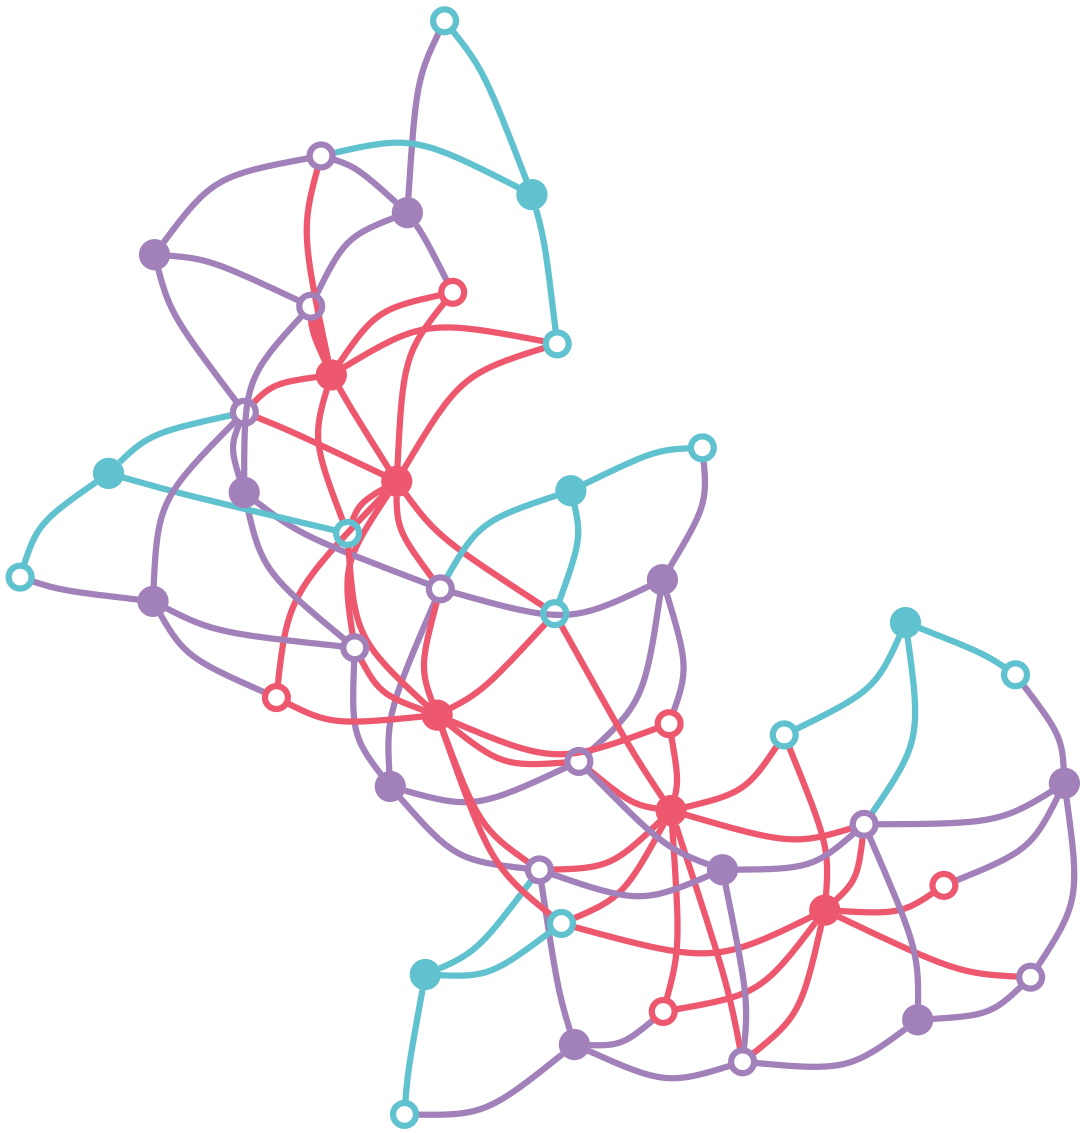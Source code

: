 digraph G {
	graph [Damping=0.2,
		K=0.2,
		bb="0,0,514,536",
		bgcolor=transparent,
		color=none,
		dir=none,
		dpi=300,
		layout=fdp,
		maxiter=10000,
		nodesep=0.02,
		outputorder=edgesfirst,
		overlap=compress,
		penwidth=0,
		rankdir=LR,
		ranksep=0.02,
		sep=1,
		splines=curved
	];
	node [label="\N"];
	edge [dir=none,
		headlabel="",
		label="",
		taillabel=""
	];
	"D1.stages[3].energy_balance_node"	[color="#ed586f",
		fillcolor="#ed586f",
		gradientangle=0,
		height=0.19444,
		label="",
		margin=0,
		orientation=0.0,
		peripheries=1,
		pin=true,
		pos="186.43,308.97",
		shape=circle,
		style=filled,
		width=0.19444];
	"D1.stages[3].Phi"	[color="#ed586f",
		fillcolor=none,
		gradientangle=0,
		height=0.15278,
		label="",
		margin=0,
		orientation=0.0,
		penwidth=3,
		peripheries=1,
		pin=true,
		pos="128.68,205.16",
		shape=circle,
		style=filled,
		width=0.15278];
	"D1.stages[3].energy_balance_node":c -> "D1.stages[3].Phi":c	[arrowhead=none,
		arrowtail=none,
		color="#ed586f",
		len=0.5,
		name="D1.stages[3].energy_balance_node_D1.stages[3].Phi",
		penwidth=3,
		pos="181.37,303.72 135.88,256.44 133.86,253.04 129.28,210.8",
		style=solid];
	"D1.stages[2].T"	[color="#60c1cf",
		fillcolor=none,
		gradientangle=0,
		height=0.15278,
		label="",
		margin=0,
		orientation=0.0,
		penwidth=3,
		peripheries=1,
		pin=true,
		pos="262.28,245.44",
		shape=circle,
		style=filled,
		width=0.15278];
	"D1.stages[3].energy_balance_node":c -> "D1.stages[2].T":c	[arrowhead=none,
		arrowtail=none,
		color="#ed586f",
		len=0.5,
		name="D1.stages[3].energy_balance_node_D1.stages[2].T",
		penwidth=3,
		pos="190.55,303.24 205.18,283 209.49,279.86 257.5,248.56",
		style=solid];
	"D1.stages[2].outs[1].F"	[color="#a280b9",
		fillcolor=none,
		gradientangle=0,
		height=0.15278,
		label="",
		margin=0,
		orientation=0.0,
		penwidth=3,
		peripheries=1,
		pin=true,
		pos="207.35,257.35",
		shape=circle,
		style=filled,
		width=0.15278];
	"D1.stages[3].energy_balance_node":c -> "D1.stages[2].outs[1].F":c	[arrowhead=none,
		arrowtail=none,
		color="#ed586f",
		len=0.5,
		name="D1.stages[3].energy_balance_node_D1.stages[2].outs[1].F",
		penwidth=3,
		pos="186.36,301.72 186.38,286.51 188.31,282.96 204.02,261.82",
		style=solid];
	"D1.stages[3].T"	[color="#60c1cf",
		fillcolor=none,
		gradientangle=0,
		height=0.15278,
		label="",
		margin=0,
		orientation=0.0,
		penwidth=3,
		peripheries=1,
		pin=true,
		pos="162.84,283.97",
		shape=circle,
		style=filled,
		width=0.15278];
	"D1.stages[3].energy_balance_node":c -> "D1.stages[3].T":c	[arrowhead=none,
		arrowtail=none,
		color="#ed586f",
		len=0.5,
		name="D1.stages[3].energy_balance_node_D1.stages[3].T",
		penwidth=3,
		pos="180.05,305.37 169.92,299.54 167.9,297.42 164.76,289.21",
		style=solid];
	"D1.stages[3].outs[1].F"	[color="#a280b9",
		fillcolor=none,
		gradientangle=0,
		height=0.15278,
		label="",
		margin=0,
		orientation=0.0,
		penwidth=3,
		peripheries=1,
		pin=true,
		pos="113.29,342.11",
		shape=circle,
		style=filled,
		width=0.15278];
	"D1.stages[3].energy_balance_node":c -> "D1.stages[3].outs[1].F":c	[arrowhead=none,
		arrowtail=none,
		color="#ed586f",
		len=0.5,
		name="D1.stages[3].energy_balance_node_D1.stages[3].outs[1].F",
		penwidth=3,
		pos="179.9,312.08 139.47,331.35 135.19,333.32 118.4,340.06",
		style=solid];
	"D1.stages[4].T"	[color="#60c1cf",
		fillcolor=none,
		gradientangle=0,
		height=0.15278,
		label="",
		margin=0,
		orientation=0.0,
		penwidth=3,
		peripheries=1,
		pin=true,
		pos="263.47,374.94",
		shape=circle,
		style=filled,
		width=0.15278];
	"D1.stages[3].energy_balance_node":c -> "D1.stages[4].T":c	[arrowhead=none,
		arrowtail=none,
		color="#ed586f",
		len=0.5,
		name="D1.stages[3].energy_balance_node_D1.stages[4].T",
		penwidth=3,
		pos="190.03,315.06 215.8,358.64 218.59,361.03 257.94,373.23",
		style=solid];
	"D1.stages[4].Phi"	[color="#ed586f",
		fillcolor=none,
		gradientangle=0,
		height=0.15278,
		label="",
		margin=0,
		orientation=0.0,
		penwidth=3,
		peripheries=1,
		pin=true,
		pos="213.29,399.68",
		shape=circle,
		style=filled,
		width=0.15278];
	"D1.stages[3].energy_balance_node":c -> "D1.stages[4].Phi":c	[arrowhead=none,
		arrowtail=none,
		color="#ed586f",
		len=0.5,
		name="D1.stages[3].energy_balance_node_D1.stages[4].Phi",
		penwidth=3,
		pos="186.78,316.19 189.31,367.2 190.29,371.03 209.73,395.26",
		style=solid];
	"D1.stages[3].outs[0].F"	[color="#a280b9",
		fillcolor=none,
		gradientangle=0,
		height=0.15278,
		label="",
		margin=0,
		orientation=0.0,
		penwidth=3,
		peripheries=1,
		pin=true,
		pos="166.28,229.07",
		shape=circle,
		style=filled,
		width=0.15278];
	"D1.stages[3].energy_balance_node":c -> "D1.stages[3].outs[0].F":c	[arrowhead=none,
		arrowtail=none,
		color="#ed586f",
		len=0.5,
		name="D1.stages[3].energy_balance_node_D1.stages[3].outs[0].F",
		penwidth=3,
		pos="182.31,302.79 161.03,270.82 160.25,267.32 165.4,234.58",
		style=solid];
	"D1.stages[4].outs[0].F"	[color="#a280b9",
		fillcolor=none,
		gradientangle=0,
		height=0.15278,
		label="",
		margin=0,
		orientation=0.0,
		penwidth=3,
		peripheries=1,
		pin=true,
		pos="145.14,392.97",
		shape=circle,
		style=filled,
		width=0.15278];
	"D1.stages[3].energy_balance_node":c -> "D1.stages[4].outs[0].F":c	[arrowhead=none,
		arrowtail=none,
		color="#ed586f",
		len=0.5,
		name="D1.stages[3].energy_balance_node_D1.stages[4].outs[0].F",
		penwidth=3,
		pos="182.54,315.12 154.08,360.2 151.86,364.33 146.44,387.39",
		style=solid];
	"D1.stages[0].separation_material_balance_node"	[color="#a280b9",
		fillcolor="#a280b9",
		gradientangle=0,
		height=0.19444,
		label="",
		margin=0,
		orientation=0.0,
		peripheries=1,
		pin=true,
		pos="506.91,164.03",
		shape=circle,
		style=filled,
		width=0.19444];
	"D1.stages[0].K"	[color="#60c1cf",
		fillcolor=none,
		gradientangle=0,
		height=0.15278,
		label="",
		margin=0,
		orientation=0.0,
		penwidth=3,
		peripheries=1,
		pin=true,
		pos="483.45,216.11",
		shape=circle,
		style=filled,
		width=0.15278];
	"D1.stages[0].separation_material_balance_node":c -> "D1.stages[0].K":c	[arrowhead=none,
		arrowtail=none,
		color="#a280b9",
		len=0.5,
		name="D1.stages[0].separation_material_balance_node_D1.stages[0].K",
		penwidth=3,
		pos="506.6,171.09 505.78,185.93 503.68,189.55 486.99,211.47",
		style=solid];
	"D1.stages[0].outs[1].F"	[color="#a280b9",
		fillcolor=none,
		gradientangle=0,
		height=0.15278,
		label="",
		margin=0,
		orientation=0.0,
		penwidth=3,
		peripheries=1,
		pin=true,
		pos="410.8,144.32",
		shape=circle,
		style=filled,
		width=0.15278];
	"D1.stages[0].separation_material_balance_node":c -> "D1.stages[0].outs[1].F":c	[arrowhead=none,
		arrowtail=none,
		color="#a280b9",
		len=0.5,
		name="D1.stages[0].separation_material_balance_node_D1.stages[0].outs[1].F",
		penwidth=3,
		pos="500.8,160.2 476.41,145.03 471.65,144.54 416.32,144.34",
		style=solid];
	"D1.stages[0].Phi"	[color="#ed586f",
		fillcolor=none,
		gradientangle=0,
		height=0.15278,
		label="",
		margin=0,
		orientation=0.0,
		penwidth=3,
		peripheries=1,
		pin=true,
		pos="449.07,115.01",
		shape=circle,
		style=filled,
		width=0.15278];
	"D1.stages[0].separation_material_balance_node":c -> "D1.stages[0].Phi":c	[arrowhead=none,
		arrowtail=none,
		color="#a280b9",
		len=0.5,
		name="D1.stages[0].separation_material_balance_node_D1.stages[0].Phi",
		penwidth=3,
		pos="503.79,157.71 491.5,133.03 488.42,130.87 454.33,117.13",
		style=solid];
	"D1.stages[0].outs[0].F"	[color="#a280b9",
		fillcolor=none,
		gradientangle=0,
		height=0.15278,
		label="",
		margin=0,
		orientation=0.0,
		penwidth=3,
		peripheries=1,
		pin=true,
		pos="490.69,70.95",
		shape=circle,
		style=filled,
		width=0.15278];
	"D1.stages[0].separation_material_balance_node":c -> "D1.stages[0].outs[0].F":c	[arrowhead=none,
		arrowtail=none,
		color="#a280b9",
		len=0.5,
		name="D1.stages[0].separation_material_balance_node_D1.stages[0].outs[0].F",
		penwidth=3,
		pos="507.89,157.05 514.47,109.76 513.88,106.18 493.8,75.657",
		style=solid];
	"D1.stages[3].overall_material_balance_node"	[color="#a280b9",
		fillcolor="#a280b9",
		gradientangle=0,
		height=0.19444,
		label="",
		margin=0,
		orientation=0.0,
		peripheries=1,
		pin=true,
		pos="113.21,303.65",
		shape=circle,
		style=filled,
		width=0.19444];
	"D1.stages[3].overall_material_balance_node":c -> "D1.stages[2].outs[1].F":c	[arrowhead=none,
		arrowtail=none,
		color="#a280b9",
		len=0.5,
		name="D1.stages[3].overall_material_balance_node_D1.stages[2].outs[1].F",
		penwidth=3,
		pos="118.93,299.21 139.27,283.51 144.47,281.29 202,259.39",
		style=solid];
	"D1.stages[3].overall_material_balance_node":c -> "D1.stages[3].outs[1].F":c	[arrowhead=none,
		arrowtail=none,
		color="#a280b9",
		len=0.5,
		name="D1.stages[3].overall_material_balance_node_D1.stages[3].outs[1].F",
		penwidth=3,
		pos="110.99,310.53 106.8,323.82 106.81,326.86 111.05,336.93",
		style=solid];
	"D1.stages[3].overall_material_balance_node":c -> "D1.stages[3].outs[0].F":c	[arrowhead=none,
		arrowtail=none,
		color="#a280b9",
		len=0.5,
		name="D1.stages[3].overall_material_balance_node_D1.stages[3].outs[0].F",
		penwidth=3,
		pos="114.76,296.64 121.4,267.02 124.22,263.84 162.01,232.6",
		style=solid];
	"D1.stages[3].overall_material_balance_node":c -> "D1.stages[4].outs[0].F":c	[arrowhead=none,
		arrowtail=none,
		color="#a280b9",
		len=0.5,
		name="D1.stages[3].overall_material_balance_node_D1.stages[4].outs[0].F",
		penwidth=3,
		pos="113.2,310.71 113.18,356.42 114.43,359.74 141.36,388.88",
		style=solid];
	"D1.stages[4].overall_material_balance_node"	[color="#a280b9",
		fillcolor="#a280b9",
		gradientangle=0,
		height=0.19444,
		label="",
		margin=0,
		orientation=0.0,
		peripheries=1,
		pin=true,
		pos="70.174,417.75",
		shape=circle,
		style=filled,
		width=0.19444];
	"D1.stages[4].overall_material_balance_node":c -> "D1.stages[3].outs[1].F":c	[arrowhead=none,
		arrowtail=none,
		color="#a280b9",
		len=0.5,
		name="D1.stages[4].overall_material_balance_node_D1.stages[3].outs[1].F",
		penwidth=3,
		pos="71.957,410.81 77.406,390.07 80.336,385.71 109.95,346.53",
		style=solid];
	"D1.stages[4].overall_material_balance_node":c -> "D1.stages[4].outs[0].F":c	[arrowhead=none,
		arrowtail=none,
		color="#a280b9",
		len=0.5,
		name="D1.stages[4].overall_material_balance_node_D1.stages[4].outs[0].F",
		penwidth=3,
		pos="77.332,417.26 95.791,415.87 100.65,413.87 140.15,395.32",
		style=solid];
	"D1.stages[4].outs[1].F"	[color="#a280b9",
		fillcolor=none,
		gradientangle=0,
		height=0.15278,
		label="",
		margin=0,
		orientation=0.0,
		penwidth=3,
		peripheries=1,
		pin=true,
		pos="150.11,465.15",
		shape=circle,
		style=filled,
		width=0.15278];
	"D1.stages[4].overall_material_balance_node":c -> "D1.stages[4].outs[1].F":c	[arrowhead=none,
		arrowtail=none,
		color="#a280b9",
		len=0.5,
		name="D1.stages[4].overall_material_balance_node_D1.stages[4].outs[1].F",
		penwidth=3,
		pos="74.523,423.63 97.359,454.41 100.73,456.07 144.56,464.13",
		style=solid];
	"D1.stages[4].separation_material_balance_node"	[color="#a280b9",
		fillcolor="#a280b9",
		gradientangle=0,
		height=0.19444,
		label="",
		margin=0,
		orientation=0.0,
		peripheries=1,
		pin=true,
		pos="191.53,437.92",
		shape=circle,
		style=filled,
		width=0.19444];
	"D1.stages[4].separation_material_balance_node":c -> "D1.stages[4].Phi":c	[arrowhead=none,
		arrowtail=none,
		color="#a280b9",
		len=0.5,
		name="D1.stages[4].separation_material_balance_node_D1.stages[4].Phi",
		penwidth=3,
		pos="195.8,431.96 199.71,426.3 202.03,421.9 210.68,404.84",
		style=solid];
	"D1.stages[4].separation_material_balance_node":c -> "D1.stages[4].outs[0].F":c	[arrowhead=none,
		arrowtail=none,
		color="#a280b9",
		len=0.5,
		name="D1.stages[4].separation_material_balance_node_D1.stages[4].outs[0].F",
		penwidth=3,
		pos="184.76,435.32 162.93,426.82 160.54,424.08 147.67,398.1",
		style=solid];
	"D1.stages[4].separation_material_balance_node":c -> "D1.stages[4].outs[1].F":c	[arrowhead=none,
		arrowtail=none,
		color="#a280b9",
		len=0.5,
		name="D1.stages[4].separation_material_balance_node_D1.stages[4].outs[1].F",
		penwidth=3,
		pos="186.13,442.81 169.11,458.18 165.96,460.48 155.5,463.6",
		style=solid];
	"D1.stages[4].K"	[color="#60c1cf",
		fillcolor=none,
		gradientangle=0,
		height=0.15278,
		label="",
		margin=0,
		orientation=0.0,
		penwidth=3,
		peripheries=1,
		pin=true,
		pos="209.38,530.01",
		shape=circle,
		style=filled,
		width=0.15278];
	"D1.stages[4].separation_material_balance_node":c -> "D1.stages[4].K":c	[arrowhead=none,
		arrowtail=none,
		color="#a280b9",
		len=0.5,
		name="D1.stages[4].separation_material_balance_node_D1.stages[4].K",
		penwidth=3,
		pos="192,445.15 195.48,498.37 196.16,502.82 206.92,524.99",
		style=solid];
	"D1.stages[1].separation_material_balance_node"	[color="#a280b9",
		fillcolor="#a280b9",
		gradientangle=0,
		height=0.19444,
		label="",
		margin=0,
		orientation=0.0,
		peripheries=1,
		pin=true,
		pos="271.72,38.639",
		shape=circle,
		style=filled,
		width=0.19444];
	"D1.stages[1].outs[1].F"	[color="#a280b9",
		fillcolor=none,
		gradientangle=0,
		height=0.15278,
		label="",
		margin=0,
		orientation=0.0,
		penwidth=3,
		peripheries=1,
		pin=true,
		pos="254.89,122.45",
		shape=circle,
		style=filled,
		width=0.15278];
	"D1.stages[1].separation_material_balance_node":c -> "D1.stages[1].outs[1].F":c	[arrowhead=none,
		arrowtail=none,
		color="#a280b9",
		len=0.5,
		name="D1.stages[1].separation_material_balance_node_D1.stages[1].outs[1].F",
		penwidth=3,
		pos="269.56,45.521 264,63.378 263.03,69.031 255.76,116.74",
		style=solid];
	"D1.stages[1].Phi"	[color="#ed586f",
		fillcolor=none,
		gradientangle=0,
		height=0.15278,
		label="",
		margin=0,
		orientation=0.0,
		penwidth=3,
		peripheries=1,
		pin=true,
		pos="314.35,54.492",
		shape=circle,
		style=filled,
		width=0.15278];
	"D1.stages[1].separation_material_balance_node":c -> "D1.stages[1].Phi":c	[arrowhead=none,
		arrowtail=none,
		color="#a280b9",
		len=0.5,
		name="D1.stages[1].separation_material_balance_node_D1.stages[1].Phi",
		penwidth=3,
		pos="278.86,38.338 293.4,37.864 296.37,39.284 310.16,50.929",
		style=solid];
	"D1.stages[1].outs[0].F"	[color="#a280b9",
		fillcolor=none,
		gradientangle=0,
		height=0.15278,
		label="",
		margin=0,
		orientation=0.0,
		penwidth=3,
		peripheries=1,
		pin=true,
		pos="352.45,30.342",
		shape=circle,
		style=filled,
		width=0.15278];
	"D1.stages[1].separation_material_balance_node":c -> "D1.stages[1].outs[0].F":c	[arrowhead=none,
		arrowtail=none,
		color="#a280b9",
		len=0.5,
		name="D1.stages[1].separation_material_balance_node_D1.stages[1].outs[0].F",
		penwidth=3,
		pos="278.11,35.754 313.84,19.654 317.37,19.276 347.03,28.623",
		style=solid];
	"D1.stages[1].K"	[color="#60c1cf",
		fillcolor=none,
		gradientangle=0,
		height=0.15278,
		label="",
		margin=0,
		orientation=0.0,
		penwidth=3,
		peripheries=1,
		pin=true,
		pos="190.16,5.0921",
		shape=circle,
		style=filled,
		width=0.15278];
	"D1.stages[1].separation_material_balance_node":c -> "D1.stages[1].K":c	[arrowhead=none,
		arrowtail=none,
		color="#a280b9",
		len=0.5,
		name="D1.stages[1].separation_material_balance_node_D1.stages[1].K",
		penwidth=3,
		pos="266,34.036 231.02,5.952 227.55,4.4468 195.94,4.9832",
		style=solid];
	"D1.stages[2].separation_material_balance_node"	[color="#a280b9",
		fillcolor="#a280b9",
		gradientangle=0,
		height=0.19444,
		label="",
		margin=0,
		orientation=0.0,
		peripheries=1,
		pin=true,
		pos="313.96,261.76",
		shape=circle,
		style=filled,
		width=0.19444];
	"D1.stages[2].separation_material_balance_node":c -> "D1.stages[2].outs[1].F":c	[arrowhead=none,
		arrowtail=none,
		color="#a280b9",
		len=0.5,
		name="D1.stages[2].separation_material_balance_node_D1.stages[2].outs[1].F",
		penwidth=3,
		pos="307.46,258.61 270.17,240.6 266.21,240.82 212.69,255.85",
		style=solid];
	"D1.stages[2].outs[0].F"	[color="#a280b9",
		fillcolor=none,
		gradientangle=0,
		height=0.15278,
		label="",
		margin=0,
		orientation=0.0,
		penwidth=3,
		peripheries=1,
		pin=true,
		pos="273.86,174.51",
		shape=circle,
		style=filled,
		width=0.15278];
	"D1.stages[2].separation_material_balance_node":c -> "D1.stages[2].outs[0].F":c	[arrowhead=none,
		arrowtail=none,
		color="#a280b9",
		len=0.5,
		name="D1.stages[2].separation_material_balance_node_D1.stages[2].outs[0].F",
		penwidth=3,
		pos="312.94,254.78 305.67,205.3 304.19,201.79 278.24,178.44",
		style=solid];
	"D1.stages[2].Phi"	[color="#ed586f",
		fillcolor=none,
		gradientangle=0,
		height=0.15278,
		label="",
		margin=0,
		orientation=0.0,
		penwidth=3,
		peripheries=1,
		pin=true,
		pos="317.18,192.62",
		shape=circle,
		style=filled,
		width=0.15278];
	"D1.stages[2].separation_material_balance_node":c -> "D1.stages[2].Phi":c	[arrowhead=none,
		arrowtail=none,
		color="#a280b9",
		len=0.5,
		name="D1.stages[2].separation_material_balance_node_D1.stages[2].Phi",
		penwidth=3,
		pos="316.11,254.72 326.09,221.82 326.37,218.12 319.08,197.84",
		style=solid];
	"D1.stages[2].K"	[color="#60c1cf",
		fillcolor=none,
		gradientangle=0,
		height=0.15278,
		label="",
		margin=0,
		orientation=0.0,
		penwidth=3,
		peripheries=1,
		pin=true,
		pos="333.12,325.04",
		shape=circle,
		style=filled,
		width=0.15278];
	"D1.stages[2].separation_material_balance_node":c -> "D1.stages[2].K":c	[arrowhead=none,
		arrowtail=none,
		color="#a280b9",
		len=0.5,
		name="D1.stages[2].separation_material_balance_node_D1.stages[2].K",
		penwidth=3,
		pos="317.59,267.79 334.46,295.83 335.64,299.28 333.68,319.51",
		style=solid];
	"D1.stages[1].vle_phenomena_node"	[color="#60c1cf",
		fillcolor="#60c1cf",
		gradientangle=0,
		height=0.19444,
		label="",
		margin=0,
		orientation=0.0,
		peripheries=1,
		pin=true,
		pos="200.13,72.234",
		shape=circle,
		style=filled,
		width=0.19444];
	"D1.stages[1].vle_phenomena_node":c -> "D1.stages[1].outs[1].F":c	[arrowhead=none,
		arrowtail=none,
		color="#60c1cf",
		len=0.5,
		name="D1.stages[1].vle_phenomena_node_D1.stages[1].outs[1].F",
		penwidth=3,
		pos="206.99,75.151 224.5,82.767 227.75,86.417 251.56,118.02",
		style=solid];
	"D1.stages[1].vle_phenomena_node":c -> "D1.stages[1].K":c	[arrowhead=none,
		arrowtail=none,
		color="#60c1cf",
		len=0.5,
		name="D1.stages[1].vle_phenomena_node_D1.stages[1].K",
		penwidth=3,
		pos="198.81,64.984 192.39,29.814 191.63,25.128 190.57,10.857",
		style=solid];
	"D1.stages[1].T"	[color="#60c1cf",
		fillcolor=none,
		gradientangle=0,
		height=0.15278,
		label="",
		margin=0,
		orientation=0.0,
		penwidth=3,
		peripheries=1,
		pin=true,
		pos="265.49,96.739",
		shape=circle,
		style=filled,
		width=0.15278];
	"D1.stages[1].vle_phenomena_node":c -> "D1.stages[1].T":c	[arrowhead=none,
		arrowtail=none,
		color="#60c1cf",
		len=0.5,
		name="D1.stages[1].vle_phenomena_node_D1.stages[1].T",
		penwidth=3,
		pos="207.14,71.889 229.99,70.875 233.5,72.594 260.88,93.258",
		style=solid];
	"D1.stages[1].energy_balance_node"	[color="#ed586f",
		fillcolor="#ed586f",
		gradientangle=0,
		height=0.19444,
		label="",
		margin=0,
		orientation=0.0,
		peripheries=1,
		pin=true,
		pos="318.11,150.94",
		shape=circle,
		style=filled,
		width=0.19444];
	"D1.stages[1].energy_balance_node":c -> "D1.stages[2].T":c	[arrowhead=none,
		arrowtail=none,
		color="#ed586f",
		len=0.5,
		name="D1.stages[1].energy_balance_node_D1.stages[2].T",
		penwidth=3,
		pos="314.09,156.91 299.8,178.18 296.86,183.33 265.03,240.49",
		style=solid];
	"D1.stages[1].energy_balance_node":c -> "D1.stages[0].outs[1].F":c	[arrowhead=none,
		arrowtail=none,
		color="#ed586f",
		len=0.5,
		name="D1.stages[1].energy_balance_node_D1.stages[0].outs[1].F",
		penwidth=3,
		pos="325.05,148.91 373.85,134.67 377.9,134.2 405.38,142.64",
		style=solid];
	"D1.stages[1].energy_balance_node":c -> "D1.stages[1].outs[1].F":c	[arrowhead=none,
		arrowtail=none,
		color="#ed586f",
		len=0.5,
		name="D1.stages[1].energy_balance_node_D1.stages[1].outs[1].F",
		penwidth=3,
		pos="313.07,146.05 290.88,124.59 287.71,123.21 260.64,122.57",
		style=solid];
	"D1.stages[1].energy_balance_node":c -> "D1.stages[1].Phi":c	[arrowhead=none,
		arrowtail=none,
		color="#ed586f",
		len=0.5,
		name="D1.stages[1].energy_balance_node_D1.stages[1].Phi",
		penwidth=3,
		pos="318.61,143.82 322.46,88.441 322.45,83.828 315.86,59.913",
		style=solid];
	"D1.stages[1].energy_balance_node":c -> "D1.stages[1].outs[0].F":c	[arrowhead=none,
		arrowtail=none,
		color="#ed586f",
		len=0.5,
		name="D1.stages[1].energy_balance_node_D1.stages[1].outs[0].F",
		penwidth=3,
		pos="320.44,143.84 344.05,71.831 345.52,66.944 351.38,35.993",
		style=solid];
	"D1.stages[1].energy_balance_node":c -> "D1.stages[2].outs[0].F":c	[arrowhead=none,
		arrowtail=none,
		color="#ed586f",
		len=0.5,
		name="D1.stages[1].energy_balance_node_D1.stages[2].outs[0].F",
		penwidth=3,
		pos="310.9,151.92 299.75,153.66 296.16,156.09 278.19,170.93",
		style=solid];
	"D1.stages[1].energy_balance_node":c -> "D1.stages[2].Phi":c	[arrowhead=none,
		arrowtail=none,
		color="#ed586f",
		len=0.5,
		name="D1.stages[1].energy_balance_node_D1.stages[2].Phi",
		penwidth=3,
		pos="320.04,157.98 321.71,165.14 321.22,169.52 318.2,186.82",
		style=solid];
	"D1.stages[1].energy_balance_node":c -> "D1.stages[1].T":c	[arrowhead=none,
		arrowtail=none,
		color="#ed586f",
		len=0.5,
		name="D1.stages[1].energy_balance_node_D1.stages[1].T",
		penwidth=3,
		pos="314.57,144.45 296.54,111.46 294,108.71 270.77,98.943",
		style=solid];
	"D1.stages[0].T"	[color="#60c1cf",
		fillcolor=none,
		gradientangle=0,
		height=0.15278,
		label="",
		margin=0,
		orientation=0.0,
		penwidth=3,
		peripheries=1,
		pin=true,
		pos="372.43,187.24",
		shape=circle,
		style=filled,
		width=0.15278];
	"D1.stages[1].energy_balance_node":c -> "D1.stages[0].T":c	[arrowhead=none,
		arrowtail=none,
		color="#ed586f",
		len=0.5,
		name="D1.stages[1].energy_balance_node_D1.stages[0].T",
		penwidth=3,
		pos="325.16,152.6 352.26,159.05 355.01,161.06 369.39,182.65",
		style=solid];
	"D1.stages[4].energy_balance_node"	[color="#ed586f",
		fillcolor="#ed586f",
		gradientangle=0,
		height=0.19444,
		label="",
		margin=0,
		orientation=0.0,
		peripheries=1,
		pin=true,
		pos="155.02,360.03",
		shape=circle,
		style=filled,
		width=0.19444];
	"D1.stages[4].energy_balance_node":c -> "D1.stages[3].T":c	[arrowhead=none,
		arrowtail=none,
		color="#ed586f",
		len=0.5,
		name="D1.stages[4].energy_balance_node_D1.stages[3].T",
		penwidth=3,
		pos="152.88,353.06 145.96,330.1 146.86,325.98 160.87,289.14",
		style=solid];
	"D1.stages[4].energy_balance_node":c -> "D1.stages[3].outs[1].F":c	[arrowhead=none,
		arrowtail=none,
		color="#ed586f",
		len=0.5,
		name="D1.stages[4].energy_balance_node_D1.stages[3].outs[1].F",
		penwidth=3,
		pos="148.03,359.07 129.21,356.42 126.02,355.21 117.39,346.39",
		style=solid];
	"D1.stages[4].energy_balance_node":c -> "D1.stages[4].T":c	[arrowhead=none,
		arrowtail=none,
		color="#ed586f",
		len=0.5,
		name="D1.stages[4].energy_balance_node_D1.stages[4].T",
		penwidth=3,
		pos="161.03,363.68 198.7,386.46 202.54,386.66 257.94,376",
		style=solid];
	"D1.stages[4].energy_balance_node":c -> "D1.stages[4].Phi":c	[arrowhead=none,
		arrowtail=none,
		color="#ed586f",
		len=0.5,
		name="D1.stages[4].energy_balance_node_D1.stages[4].Phi",
		penwidth=3,
		pos="159.03,365.93 175.59,390.19 178.59,392.05 207.57,398.43",
		style=solid];
	"D1.stages[4].energy_balance_node":c -> "D1.stages[4].outs[0].F":c	[arrowhead=none,
		arrowtail=none,
		color="#ed586f",
		len=0.5,
		name="D1.stages[4].energy_balance_node_D1.stages[4].outs[0].F",
		penwidth=3,
		pos="151.97,366.72 146.72,378.31 145.57,381.58 145.26,387.32",
		style=solid];
	"D1.stages[4].energy_balance_node":c -> "D1.stages[4].outs[1].F":c	[arrowhead=none,
		arrowtail=none,
		color="#ed586f",
		len=0.5,
		name="D1.stages[4].energy_balance_node_D1.stages[4].outs[1].F",
		penwidth=3,
		pos="153.52,367.12 140.98,426.27 140.59,430.58 148.63,459.81",
		style=solid];
	"D1.stages[2].overall_material_balance_node"	[color="#a280b9",
		fillcolor="#a280b9",
		gradientangle=0,
		height=0.19444,
		label="",
		margin=0,
		orientation=0.0,
		peripheries=1,
		pin=true,
		pos="183.33,162.5",
		shape=circle,
		style=filled,
		width=0.19444];
	"D1.stages[2].overall_material_balance_node":c -> "D1.stages[2].outs[1].F":c	[arrowhead=none,
		arrowtail=none,
		color="#a280b9",
		len=0.5,
		name="D1.stages[2].overall_material_balance_node_D1.stages[2].outs[1].F",
		penwidth=3,
		pos="182.88,169.55 181.29,195.99 182.93,200.74 205.14,252.22",
		style=solid];
	"D1.stages[2].overall_material_balance_node":c -> "D1.stages[3].outs[0].F":c	[arrowhead=none,
		arrowtail=none,
		color="#a280b9",
		len=0.5,
		name="D1.stages[2].overall_material_balance_node_D1.stages[3].outs[0].F",
		penwidth=3,
		pos="178.88,168.25 165.22,186.07 164.66,189.98 166.04,223.44",
		style=solid];
	"D1.stages[2].overall_material_balance_node":c -> "D1.stages[1].outs[1].F":c	[arrowhead=none,
		arrowtail=none,
		color="#a280b9",
		len=0.5,
		name="D1.stages[2].overall_material_balance_node_D1.stages[1].outs[1].F",
		penwidth=3,
		pos="188.16,156.95 213.15,128.29 216.31,126.64 249.33,123.05",
		style=solid];
	"D1.stages[2].overall_material_balance_node":c -> "D1.stages[2].outs[0].F":c	[arrowhead=none,
		arrowtail=none,
		color="#a280b9",
		len=0.5,
		name="D1.stages[2].overall_material_balance_node_D1.stages[2].outs[0].F",
		penwidth=3,
		pos="190.43,160.47 222.54,151.38 226.46,152.33 268.79,172.14",
		style=solid];
	"D1.stages[4].vle_phenomena_node"	[color="#60c1cf",
		fillcolor="#60c1cf",
		gradientangle=0,
		height=0.19444,
		label="",
		margin=0,
		orientation=0.0,
		peripheries=1,
		pin=true,
		pos="251.31,446.6",
		shape=circle,
		style=filled,
		width=0.19444];
	"D1.stages[4].vle_phenomena_node":c -> "D1.stages[4].T":c	[arrowhead=none,
		arrowtail=none,
		color="#60c1cf",
		len=0.5,
		name="D1.stages[4].vle_phenomena_node_D1.stages[4].T",
		penwidth=3,
		pos="253.34,439.47 257.34,425.16 258.12,419.5 262.81,380.41",
		style=solid];
	"D1.stages[4].vle_phenomena_node":c -> "D1.stages[4].outs[1].F":c	[arrowhead=none,
		arrowtail=none,
		color="#60c1cf",
		len=0.5,
		name="D1.stages[4].vle_phenomena_node_D1.stages[4].outs[1].F",
		penwidth=3,
		pos="244.94,449.87 197.09,474.37 193.32,475.16 155.89,466.5",
		style=solid];
	"D1.stages[4].vle_phenomena_node":c -> "D1.stages[4].K":c	[arrowhead=none,
		arrowtail=none,
		color="#60c1cf",
		len=0.5,
		name="D1.stages[4].vle_phenomena_node_D1.stages[4].K",
		penwidth=3,
		pos="248.69,453.39 229.52,503.12 227.57,507.36 212.93,525.61",
		style=solid];
	"D1.stages[0].energy_balance_node"	[color="#ed586f",
		fillcolor="#ed586f",
		gradientangle=0,
		height=0.19444,
		label="",
		margin=0,
		orientation=0.0,
		peripheries=1,
		pin=true,
		pos="391.86,103.13",
		shape=circle,
		style=filled,
		width=0.19444];
	"D1.stages[0].energy_balance_node":c -> "D1.stages[0].outs[1].F":c	[arrowhead=none,
		arrowtail=none,
		color="#ed586f",
		len=0.5,
		name="D1.stages[0].energy_balance_node_D1.stages[0].outs[1].F",
		penwidth=3,
		pos="397.11,107.86 406.87,116.89 407.99,120.13 410.15,138.67",
		style=solid];
	"D1.stages[0].energy_balance_node":c -> "D1.stages[0].Phi":c	[arrowhead=none,
		arrowtail=none,
		color="#ed586f",
		len=0.5,
		name="D1.stages[0].energy_balance_node_D1.stages[0].Phi",
		penwidth=3,
		pos="399.13,102.7 426.15,101.15 429.77,101.76 444.2,111.64",
		style=solid];
	"D1.stages[0].energy_balance_node":c -> "D1.stages[0].outs[0].F":c	[arrowhead=none,
		arrowtail=none,
		color="#ed586f",
		len=0.5,
		name="D1.stages[0].energy_balance_node_D1.stages[0].outs[0].F",
		penwidth=3,
		pos="398.4,100.01 452.77,74.087 456.99,72.522 485.14,71.2",
		style=solid];
	"D1.stages[0].energy_balance_node":c -> "D1.stages[1].Phi":c	[arrowhead=none,
		arrowtail=none,
		color="#ed586f",
		len=0.5,
		name="D1.stages[0].energy_balance_node_D1.stages[1].Phi",
		penwidth=3,
		pos="387.44,97.247 362.4,63.968 359.24,62.185 319.88,55.435",
		style=solid];
	"D1.stages[0].energy_balance_node":c -> "D1.stages[1].outs[0].F":c	[arrowhead=none,
		arrowtail=none,
		color="#ed586f",
		len=0.5,
		name="D1.stages[0].energy_balance_node_D1.stages[1].outs[0].F",
		penwidth=3,
		pos="390.26,96.049 380.89,54.877 379.19,51.558 356.87,33.832",
		style=solid];
	"D1.stages[0].energy_balance_node":c -> "D1.stages[1].T":c	[arrowhead=none,
		arrowtail=none,
		color="#ed586f",
		len=0.5,
		name="D1.stages[0].energy_balance_node_D1.stages[1].T",
		penwidth=3,
		pos="385.57,100.01 339.77,77.328 335.79,77.455 271.09,95.201",
		style=solid];
	"D1.stages[0].energy_balance_node":c -> "D1.stages[0].T":c	[arrowhead=none,
		arrowtail=none,
		color="#ed586f",
		len=0.5,
		name="D1.stages[0].energy_balance_node_D1.stages[0].T",
		penwidth=3,
		pos="392.46,110.24 394.24,132.63 392.7,137.4 374.6,181.91",
		style=solid];
	"D1.stages[0].overall_material_balance_node"	[color="#a280b9",
		fillcolor="#a280b9",
		gradientangle=0,
		height=0.19444,
		label="",
		margin=0,
		orientation=0.0,
		peripheries=1,
		pin=true,
		pos="436.5,50.501",
		shape=circle,
		style=filled,
		width=0.19444];
	"D1.stages[0].overall_material_balance_node":c -> "D1.stages[0].outs[1].F":c	[arrowhead=none,
		arrowtail=none,
		color="#a280b9",
		len=0.5,
		name="D1.stages[0].overall_material_balance_node_D1.stages[0].outs[1].F",
		penwidth=3,
		pos="436.65,57.674 437.07,83.047 435.3,87.951 413.02,139.21",
		style=solid];
	"D1.stages[0].overall_material_balance_node":c -> "D1.stages[0].outs[0].F":c	[arrowhead=none,
		arrowtail=none,
		color="#a280b9",
		len=0.5,
		name="D1.stages[0].overall_material_balance_node_D1.stages[0].outs[0].F",
		penwidth=3,
		pos="443.79,50.926 469.46,52.477 472.76,53.668 486.51,66.891",
		style=solid];
	"D1.stages[0].overall_material_balance_node":c -> "D1.stages[1].outs[0].F":c	[arrowhead=none,
		arrowtail=none,
		color="#a280b9",
		len=0.5,
		name="D1.stages[0].overall_material_balance_node_D1.stages[1].outs[0].F",
		penwidth=3,
		pos="430.66,46.123 404.34,26.483 400.51,25.932 358.11,29.82",
		style=solid];
	"D1.stages[2].vle_phenomena_node"	[color="#60c1cf",
		fillcolor="#60c1cf",
		gradientangle=0,
		height=0.19444,
		label="",
		margin=0,
		orientation=0.0,
		peripheries=1,
		pin=true,
		pos="270,304.47",
		shape=circle,
		style=filled,
		width=0.19444];
	"D1.stages[2].vle_phenomena_node":c -> "D1.stages[2].T":c	[arrowhead=none,
		arrowtail=none,
		color="#60c1cf",
		len=0.5,
		name="D1.stages[2].vle_phenomena_node_D1.stages[2].T",
		penwidth=3,
		pos="271.73,297.45 275.22,282.59 274.2,278.35 264.24,250.85",
		style=solid];
	"D1.stages[2].vle_phenomena_node":c -> "D1.stages[2].outs[1].F":c	[arrowhead=none,
		arrowtail=none,
		color="#60c1cf",
		len=0.5,
		name="D1.stages[2].vle_phenomena_node_D1.stages[2].outs[1].F",
		penwidth=3,
		pos="263.14,302.21 227.84,290.52 225.06,288.37 210.08,262.15",
		style=solid];
	"D1.stages[2].vle_phenomena_node":c -> "D1.stages[2].K":c	[arrowhead=none,
		arrowtail=none,
		color="#60c1cf",
		len=0.5,
		name="D1.stages[2].vle_phenomena_node_D1.stages[2].K",
		penwidth=3,
		pos="276.33,307.56 307.29,322.66 311.37,324.22 327.23,324.85",
		style=solid];
	"D1.stages[2].energy_balance_node"	[color="#ed586f",
		fillcolor="#ed586f",
		gradientangle=0,
		height=0.19444,
		label="",
		margin=0,
		orientation=0.0,
		peripheries=1,
		pin=true,
		pos="205.81,196.75",
		shape=circle,
		style=filled,
		width=0.19444];
	"D1.stages[2].energy_balance_node":c -> "D1.stages[3].Phi":c	[arrowhead=none,
		arrowtail=none,
		color="#ed586f",
		len=0.5,
		name="D1.stages[2].energy_balance_node_D1.stages[3].Phi",
		penwidth=3,
		pos="198.7,196.04 157.84,192.01 153.92,192.26 133.6,202.63",
		style=solid];
	"D1.stages[2].energy_balance_node":c -> "D1.stages[2].T":c	[arrowhead=none,
		arrowtail=none,
		color="#ed586f",
		len=0.5,
		name="D1.stages[2].energy_balance_node_D1.stages[2].T",
		penwidth=3,
		pos="212.22,200.01 227.23,207.8 230.98,211.5 258.44,241.27",
		style=solid];
	"D1.stages[2].energy_balance_node":c -> "D1.stages[2].outs[1].F":c	[arrowhead=none,
		arrowtail=none,
		color="#ed586f",
		len=0.5,
		name="D1.stages[2].energy_balance_node_D1.stages[2].outs[1].F",
		penwidth=3,
		pos="203.29,203.45 197.64,218.9 198.19,223.08 205.84,251.71",
		style=solid];
	"D1.stages[2].energy_balance_node":c -> "D1.stages[3].T":c	[arrowhead=none,
		arrowtail=none,
		color="#ed586f",
		len=0.5,
		name="D1.stages[2].energy_balance_node_D1.stages[3].T",
		penwidth=3,
		pos="200.49,201.68 167.55,232.25 166.06,235.58 163.22,278.27",
		style=solid];
	"D1.stages[2].energy_balance_node":c -> "D1.stages[3].outs[0].F":c	[arrowhead=none,
		arrowtail=none,
		color="#ed586f",
		len=0.5,
		name="D1.stages[2].energy_balance_node_D1.stages[3].outs[0].F",
		penwidth=3,
		pos="198.95,199.2 179.86,206.11 177.28,208.27 169.04,223.8",
		style=solid];
	"D1.stages[2].energy_balance_node":c -> "D1.stages[1].outs[1].F":c	[arrowhead=none,
		arrowtail=none,
		color="#ed586f",
		len=0.5,
		name="D1.stages[2].energy_balance_node_D1.stages[1].outs[1].F",
		penwidth=3,
		pos="208.32,190.03 225.11,145.07 227.14,141.71 250.31,125.62",
		style=solid];
	"D1.stages[2].energy_balance_node":c -> "D1.stages[2].outs[0].F":c	[arrowhead=none,
		arrowtail=none,
		color="#ed586f",
		len=0.5,
		name="D1.stages[2].energy_balance_node_D1.stages[2].outs[0].F",
		penwidth=3,
		pos="211.29,192.33 235.55,172.84 238.89,171.85 268.09,174.06",
		style=solid];
	"D1.stages[2].energy_balance_node":c -> "D1.stages[2].Phi":c	[arrowhead=none,
		arrowtail=none,
		color="#ed586f",
		len=0.5,
		name="D1.stages[2].energy_balance_node_D1.stages[2].Phi",
		penwidth=3,
		pos="212.55,193.88 261.18,173.22 264.88,173.24 311.87,190.65",
		style=solid];
	"D1.stages[2].energy_balance_node":c -> "D1.stages[1].T":c	[arrowhead=none,
		arrowtail=none,
		color="#ed586f",
		len=0.5,
		name="D1.stages[2].energy_balance_node_D1.stages[1].T",
		penwidth=3,
		pos="208.16,190.12 230.54,126.89 232.52,123.18 261.08,100.27",
		style=solid];
	"D1.stages[3].vle_phenomena_node"	[color="#60c1cf",
		fillcolor="#60c1cf",
		gradientangle=0,
		height=0.19444,
		label="",
		margin=0,
		orientation=0.0,
		peripheries=1,
		pin=true,
		pos="48.105,312.77",
		shape=circle,
		style=filled,
		width=0.19444];
	"D1.stages[3].vle_phenomena_node":c -> "D1.stages[3].T":c	[arrowhead=none,
		arrowtail=none,
		color="#60c1cf",
		len=0.5,
		name="D1.stages[3].vle_phenomena_node_D1.stages[3].T",
		penwidth=3,
		pos="54.846,310.85 81.967,303.13 87.658,301.75 157.27,285.29",
		style=solid];
	"D1.stages[3].vle_phenomena_node":c -> "D1.stages[3].outs[1].F":c	[arrowhead=none,
		arrowtail=none,
		color="#60c1cf",
		len=0.5,
		name="D1.stages[3].vle_phenomena_node_D1.stages[3].outs[1].F",
		penwidth=3,
		pos="53.387,318.07 66.958,331.45 71.419,332.92 107.7,340.89",
		style=solid];
	"D1.stages[3].K"	[color="#60c1cf",
		fillcolor=none,
		gradientangle=0,
		height=0.15278,
		label="",
		margin=0,
		orientation=0.0,
		penwidth=3,
		peripheries=1,
		pin=true,
		pos="5.6486,262.98",
		shape=circle,
		style=filled,
		width=0.15278];
	"D1.stages[3].vle_phenomena_node":c -> "D1.stages[3].K":c	[arrowhead=none,
		arrowtail=none,
		color="#60c1cf",
		len=0.5,
		name="D1.stages[3].vle_phenomena_node_D1.stages[3].K",
		penwidth=3,
		pos="42.071,308.58 16.015,290.44 13.571,287.72 7.333,268.3",
		style=solid];
	"D1.stages[0].vle_phenomena_node"	[color="#60c1cf",
		fillcolor="#60c1cf",
		gradientangle=0,
		height=0.19444,
		label="",
		margin=0,
		orientation=0.0,
		peripheries=1,
		pin=true,
		pos="430.63,241.16",
		shape=circle,
		style=filled,
		width=0.19444];
	"D1.stages[0].vle_phenomena_node":c -> "D1.stages[0].K":c	[arrowhead=none,
		arrowtail=none,
		color="#60c1cf",
		len=0.5,
		name="D1.stages[0].vle_phenomena_node_D1.stages[0].K",
		penwidth=3,
		pos="437.3,238.56 464.66,227.86 468.75,226.07 478.73,219.34",
		style=solid];
	"D1.stages[0].vle_phenomena_node":c -> "D1.stages[0].outs[1].F":c	[arrowhead=none,
		arrowtail=none,
		color="#60c1cf",
		len=0.5,
		name="D1.stages[0].vle_phenomena_node_D1.stages[0].outs[1].F",
		penwidth=3,
		pos="431.62,234.16 438.33,186.55 437.56,182.99 414.1,149.08",
		style=solid];
	"D1.stages[0].vle_phenomena_node":c -> "D1.stages[0].T":c	[arrowhead=none,
		arrowtail=none,
		color="#60c1cf",
		len=0.5,
		name="D1.stages[0].vle_phenomena_node_D1.stages[0].T",
		penwidth=3,
		pos="427.67,234.44 416.65,209.66 413.41,207.25 377.47,189.7",
		style=solid];
	"D1.stages[3].separation_material_balance_node"	[color="#a280b9",
		fillcolor="#a280b9",
		gradientangle=0,
		height=0.19444,
		label="",
		margin=0,
		orientation=0.0,
		peripheries=1,
		pin=true,
		pos="69.444,251.35",
		shape=circle,
		style=filled,
		width=0.19444];
	"D1.stages[3].separation_material_balance_node":c -> "D1.stages[3].Phi":c	[arrowhead=none,
		arrowtail=none,
		color="#a280b9",
		len=0.5,
		name="D1.stages[3].separation_material_balance_node_D1.stages[3].Phi",
		penwidth=3,
		pos="73.028,245.01 84.267,225.41 87.947,223.1 123.24,207.55",
		style=solid];
	"D1.stages[3].separation_material_balance_node":c -> "D1.stages[3].outs[1].F":c	[arrowhead=none,
		arrowtail=none,
		color="#a280b9",
		len=0.5,
		name="D1.stages[3].separation_material_balance_node_D1.stages[3].outs[1].F",
		penwidth=3,
		pos="69.748,258.42 71.547,298.81 73.485,302.11 109.24,338.05",
		style=solid];
	"D1.stages[3].separation_material_balance_node":c -> "D1.stages[3].outs[0].F":c	[arrowhead=none,
		arrowtail=none,
		color="#a280b9",
		len=0.5,
		name="D1.stages[3].separation_material_balance_node_D1.stages[3].outs[0].F",
		penwidth=3,
		pos="75.741,248.09 98.068,236.64 103.36,235.8 160.58,229.68",
		style=solid];
	"D1.stages[3].separation_material_balance_node":c -> "D1.stages[3].K":c	[arrowhead=none,
		arrowtail=none,
		color="#a280b9",
		len=0.5,
		name="D1.stages[3].separation_material_balance_node_D1.stages[3].K",
		penwidth=3,
		pos="62.478,252.15 28.686,256.06 24.213,256.76 10.988,261.17",
		style=solid];
	"D1.stages[1].overall_material_balance_node"	[color="#a280b9",
		fillcolor="#a280b9",
		gradientangle=0,
		height=0.19444,
		label="",
		margin=0,
		orientation=0.0,
		peripheries=1,
		pin=true,
		pos="342.79,122.52",
		shape=circle,
		style=filled,
		width=0.19444];
	"D1.stages[1].overall_material_balance_node":c -> "D1.stages[0].outs[1].F":c	[arrowhead=none,
		arrowtail=none,
		color="#a280b9",
		len=0.5,
		name="D1.stages[1].overall_material_balance_node_D1.stages[0].outs[1].F",
		penwidth=3,
		pos="350,122.56 383.82,122.81 387.36,123.85 406.24,140.31",
		style=solid];
	"D1.stages[1].overall_material_balance_node":c -> "D1.stages[1].outs[1].F":c	[arrowhead=none,
		arrowtail=none,
		color="#a280b9",
		len=0.5,
		name="D1.stages[1].overall_material_balance_node_D1.stages[1].outs[1].F",
		penwidth=3,
		pos="336.3,119.72 304.94,106.25 301.13,106.53 260.58,120.49",
		style=solid];
	"D1.stages[1].overall_material_balance_node":c -> "D1.stages[1].outs[0].F":c	[arrowhead=none,
		arrowtail=none,
		color="#a280b9",
		len=0.5,
		name="D1.stages[1].overall_material_balance_node_D1.stages[1].outs[0].F",
		penwidth=3,
		pos="344.23,115.44 354.75,63.554 355.39,58.954 353.03,35.914",
		style=solid];
	"D1.stages[1].overall_material_balance_node":c -> "D1.stages[2].outs[0].F":c	[arrowhead=none,
		arrowtail=none,
		color="#a280b9",
		len=0.5,
		name="D1.stages[1].overall_material_balance_node_D1.stages[2].outs[0].F",
		penwidth=3,
		pos="335.96,125.04 315.63,132.68 311.72,136.14 278.11,170.2",
		style=solid];
}
